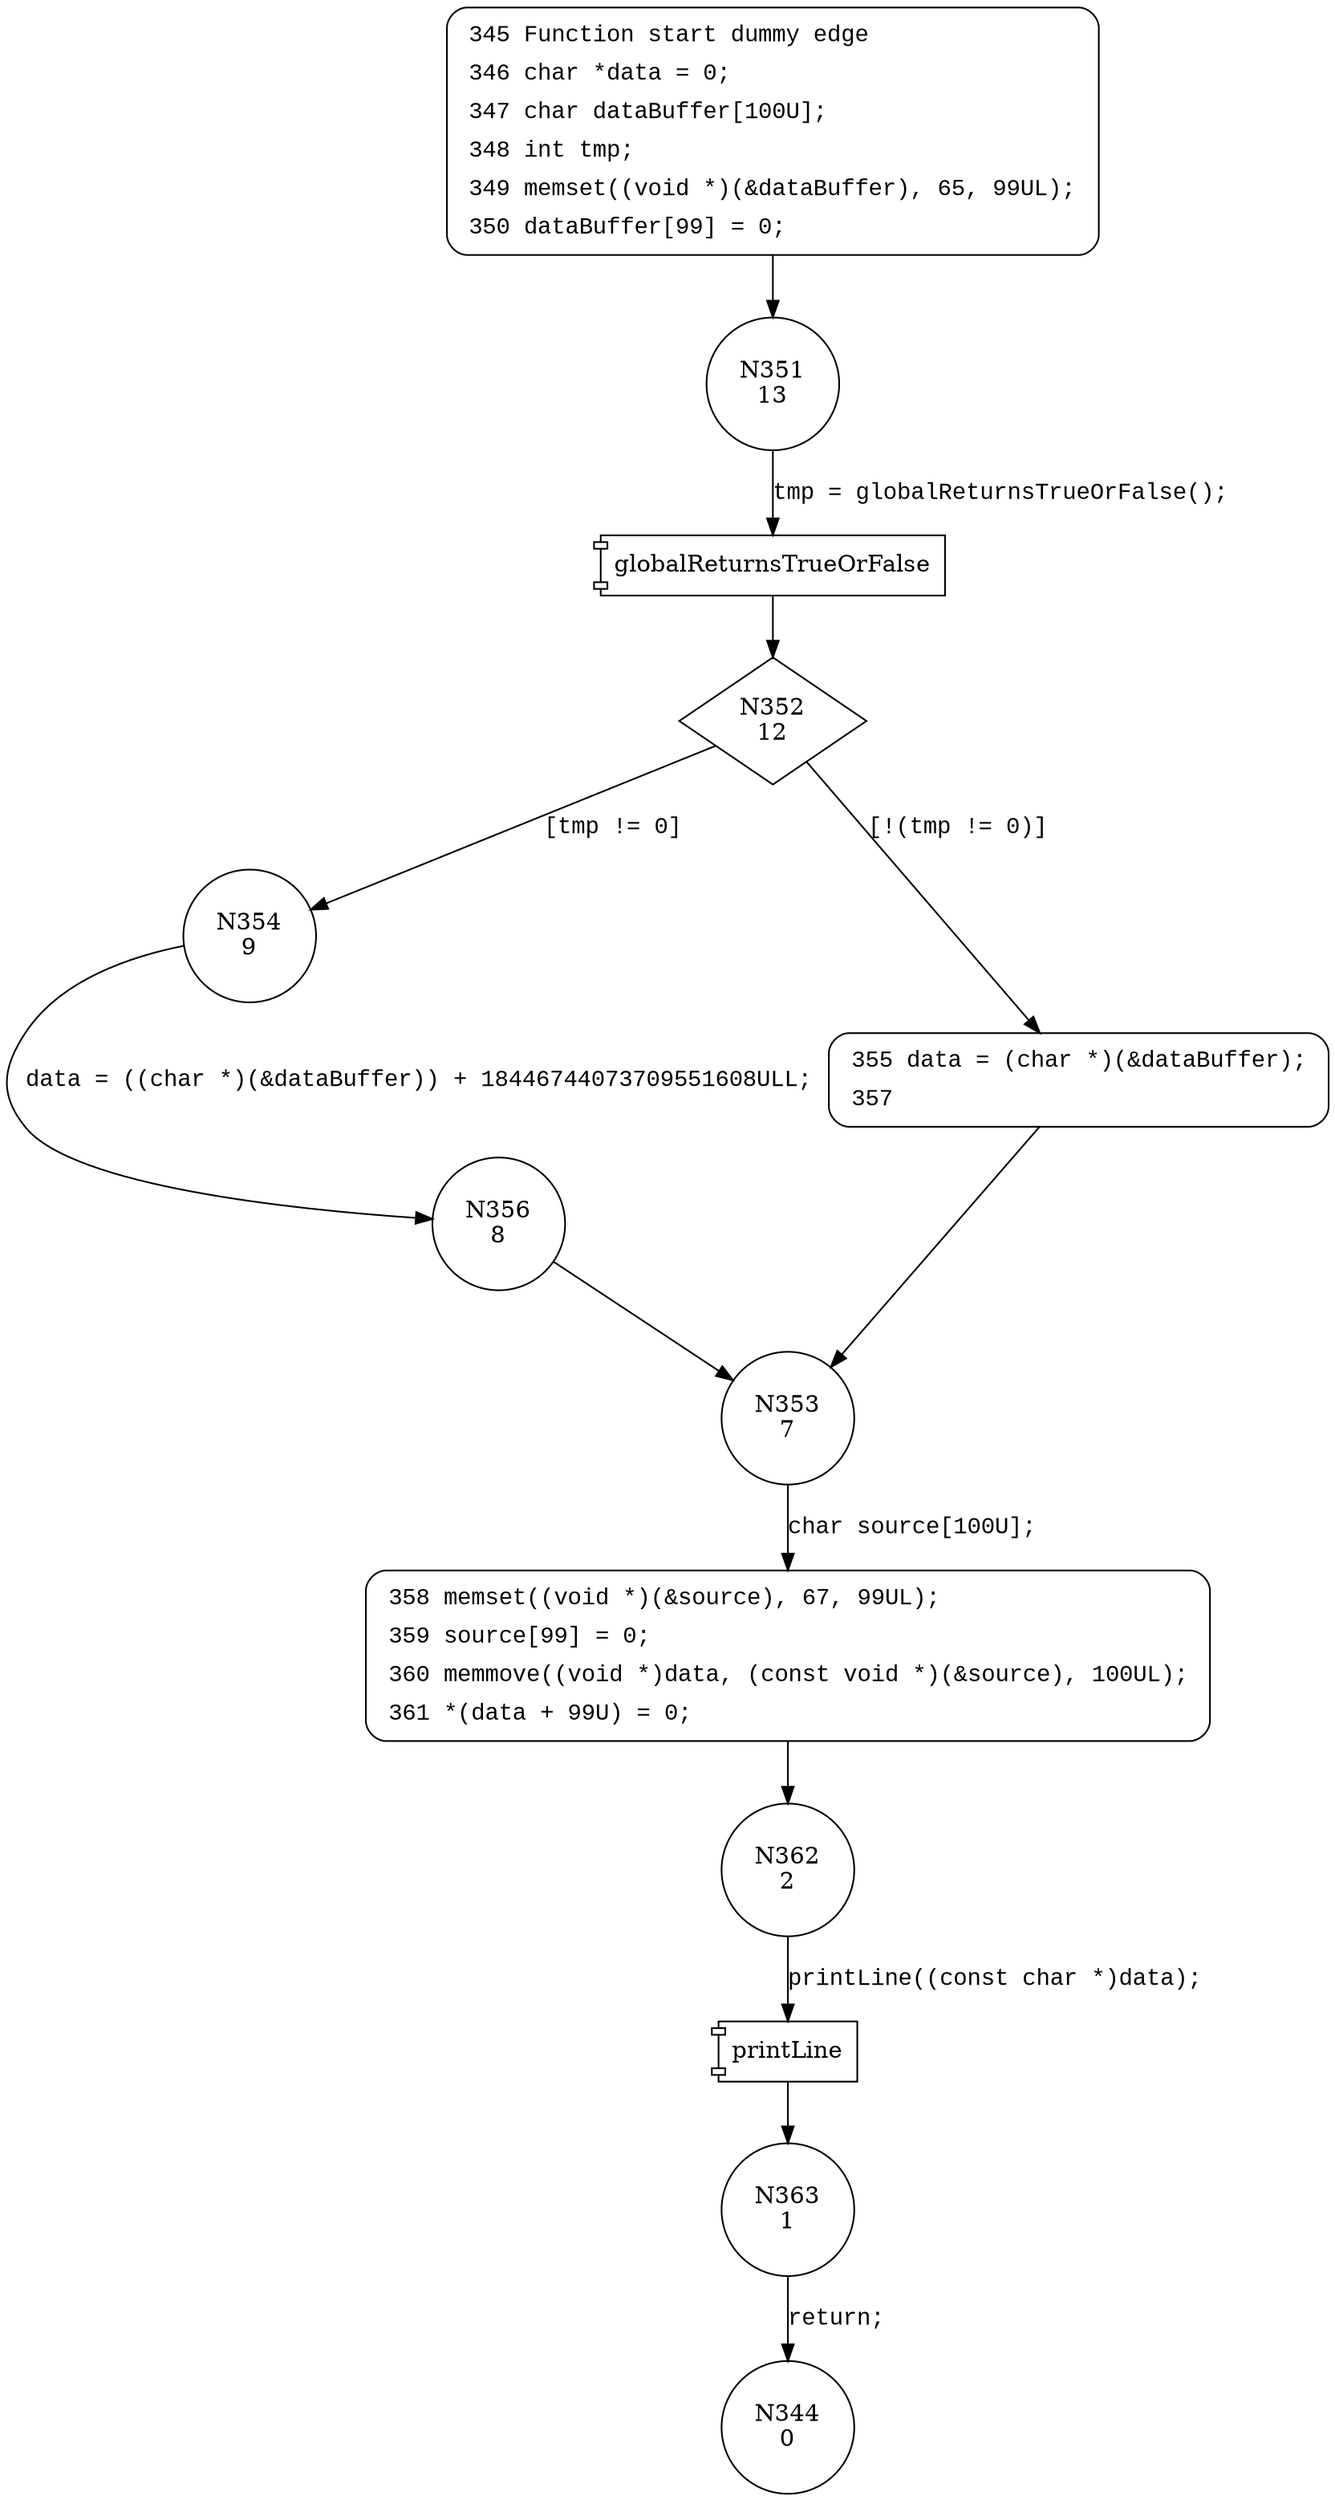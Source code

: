 digraph CWE124_Buffer_Underwrite__char_declare_memmove_12_bad {
351 [shape="circle" label="N351\n13"]
352 [shape="diamond" label="N352\n12"]
354 [shape="circle" label="N354\n9"]
355 [shape="circle" label="N355\n11"]
353 [shape="circle" label="N353\n7"]
358 [shape="circle" label="N358\n6"]
362 [shape="circle" label="N362\n2"]
363 [shape="circle" label="N363\n1"]
356 [shape="circle" label="N356\n8"]
344 [shape="circle" label="N344\n0"]
345 [style="filled,bold" penwidth="1" fillcolor="white" fontname="Courier New" shape="Mrecord" label=<<table border="0" cellborder="0" cellpadding="3" bgcolor="white"><tr><td align="right">345</td><td align="left">Function start dummy edge</td></tr><tr><td align="right">346</td><td align="left">char *data = 0;</td></tr><tr><td align="right">347</td><td align="left">char dataBuffer[100U];</td></tr><tr><td align="right">348</td><td align="left">int tmp;</td></tr><tr><td align="right">349</td><td align="left">memset((void *)(&amp;dataBuffer), 65, 99UL);</td></tr><tr><td align="right">350</td><td align="left">dataBuffer[99] = 0;</td></tr></table>>]
345 -> 351[label=""]
355 [style="filled,bold" penwidth="1" fillcolor="white" fontname="Courier New" shape="Mrecord" label=<<table border="0" cellborder="0" cellpadding="3" bgcolor="white"><tr><td align="right">355</td><td align="left">data = (char *)(&amp;dataBuffer);</td></tr><tr><td align="right">357</td><td align="left"></td></tr></table>>]
355 -> 353[label=""]
358 [style="filled,bold" penwidth="1" fillcolor="white" fontname="Courier New" shape="Mrecord" label=<<table border="0" cellborder="0" cellpadding="3" bgcolor="white"><tr><td align="right">358</td><td align="left">memset((void *)(&amp;source), 67, 99UL);</td></tr><tr><td align="right">359</td><td align="left">source[99] = 0;</td></tr><tr><td align="right">360</td><td align="left">memmove((void *)data, (const void *)(&amp;source), 100UL);</td></tr><tr><td align="right">361</td><td align="left">*(data + 99U) = 0;</td></tr></table>>]
358 -> 362[label=""]
100025 [shape="component" label="globalReturnsTrueOrFalse"]
351 -> 100025 [label="tmp = globalReturnsTrueOrFalse();" fontname="Courier New"]
100025 -> 352 [label="" fontname="Courier New"]
352 -> 354 [label="[tmp != 0]" fontname="Courier New"]
352 -> 355 [label="[!(tmp != 0)]" fontname="Courier New"]
353 -> 358 [label="char source[100U];" fontname="Courier New"]
100026 [shape="component" label="printLine"]
362 -> 100026 [label="printLine((const char *)data);" fontname="Courier New"]
100026 -> 363 [label="" fontname="Courier New"]
354 -> 356 [label="data = ((char *)(&dataBuffer)) + 18446744073709551608ULL;" fontname="Courier New"]
363 -> 344 [label="return;" fontname="Courier New"]
356 -> 353 [label="" fontname="Courier New"]
}